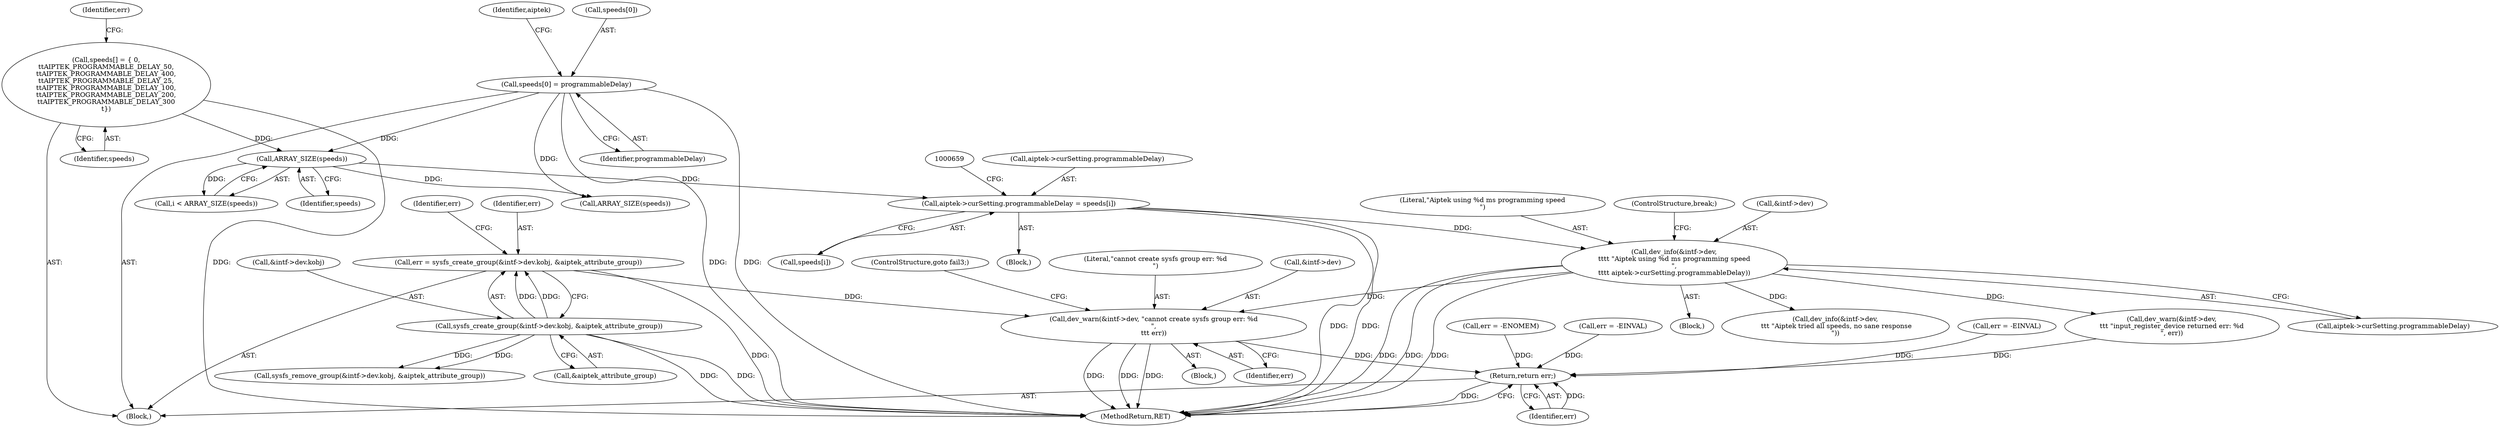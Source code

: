 digraph "0_linux_8e20cf2bce122ce9262d6034ee5d5b76fbb92f96@pointer" {
"1000717" [label="(Call,dev_warn(&intf->dev, \"cannot create sysfs group err: %d\n\",\n\t\t\t err))"];
"1000671" [label="(Call,dev_info(&intf->dev,\n\t\t\t\t \"Aiptek using %d ms programming speed\n\",\n\t\t\t\t aiptek->curSetting.programmableDelay))"];
"1000649" [label="(Call,aiptek->curSetting.programmableDelay = speeds[i])"];
"1000644" [label="(Call,ARRAY_SIZE(speeds))"];
"1000129" [label="(Call,speeds[] = { 0,\n\t\tAIPTEK_PROGRAMMABLE_DELAY_50,\n\t\tAIPTEK_PROGRAMMABLE_DELAY_400,\n\t\tAIPTEK_PROGRAMMABLE_DELAY_25,\n\t\tAIPTEK_PROGRAMMABLE_DELAY_100,\n\t\tAIPTEK_PROGRAMMABLE_DELAY_200,\n\t\tAIPTEK_PROGRAMMABLE_DELAY_300\n\t})"];
"1000136" [label="(Call,speeds[0] = programmableDelay)"];
"1000703" [label="(Call,err = sysfs_create_group(&intf->dev.kobj, &aiptek_attribute_group))"];
"1000705" [label="(Call,sysfs_create_group(&intf->dev.kobj, &aiptek_attribute_group))"];
"1000777" [label="(Return,return err;)"];
"1000778" [label="(Identifier,err)"];
"1000706" [label="(Call,&intf->dev.kobj)"];
"1000142" [label="(Identifier,aiptek)"];
"1000779" [label="(MethodReturn,RET)"];
"1000140" [label="(Identifier,programmableDelay)"];
"1000705" [label="(Call,sysfs_create_group(&intf->dev.kobj, &aiptek_attribute_group))"];
"1000703" [label="(Call,err = sysfs_create_group(&intf->dev.kobj, &aiptek_attribute_group))"];
"1000777" [label="(Return,return err;)"];
"1000704" [label="(Identifier,err)"];
"1000118" [label="(Block,)"];
"1000136" [label="(Call,speeds[0] = programmableDelay)"];
"1000672" [label="(Call,&intf->dev)"];
"1000129" [label="(Call,speeds[] = { 0,\n\t\tAIPTEK_PROGRAMMABLE_DELAY_50,\n\t\tAIPTEK_PROGRAMMABLE_DELAY_400,\n\t\tAIPTEK_PROGRAMMABLE_DELAY_25,\n\t\tAIPTEK_PROGRAMMABLE_DELAY_100,\n\t\tAIPTEK_PROGRAMMABLE_DELAY_200,\n\t\tAIPTEK_PROGRAMMABLE_DELAY_300\n\t})"];
"1000712" [label="(Call,&aiptek_attribute_group)"];
"1000650" [label="(Call,aiptek->curSetting.programmableDelay)"];
"1000671" [label="(Call,dev_info(&intf->dev,\n\t\t\t\t \"Aiptek using %d ms programming speed\n\",\n\t\t\t\t aiptek->curSetting.programmableDelay))"];
"1000645" [label="(Identifier,speeds)"];
"1000655" [label="(Call,speeds[i])"];
"1000670" [label="(Block,)"];
"1000715" [label="(Identifier,err)"];
"1000745" [label="(Call,sysfs_remove_group(&intf->dev.kobj, &aiptek_attribute_group))"];
"1000133" [label="(Identifier,err)"];
"1000580" [label="(Call,err = -EINVAL)"];
"1000734" [label="(Call,dev_warn(&intf->dev,\n\t\t\t \"input_register_device returned err: %d\n\", err))"];
"1000648" [label="(Block,)"];
"1000717" [label="(Call,dev_warn(&intf->dev, \"cannot create sysfs group err: %d\n\",\n\t\t\t err))"];
"1000689" [label="(Call,dev_info(&intf->dev,\n \t\t\t \"Aiptek tried all speeds, no sane response\n\"))"];
"1000718" [label="(Call,&intf->dev)"];
"1000716" [label="(Block,)"];
"1000644" [label="(Call,ARRAY_SIZE(speeds))"];
"1000642" [label="(Call,i < ARRAY_SIZE(speeds))"];
"1000132" [label="(Call,err = -ENOMEM)"];
"1000724" [label="(ControlStructure,goto fail3;)"];
"1000137" [label="(Call,speeds[0])"];
"1000677" [label="(Call,aiptek->curSetting.programmableDelay)"];
"1000695" [label="(Call,err = -EINVAL)"];
"1000130" [label="(Identifier,speeds)"];
"1000722" [label="(Literal,\"cannot create sysfs group err: %d\n\")"];
"1000676" [label="(Literal,\"Aiptek using %d ms programming speed\n\")"];
"1000686" [label="(Call,ARRAY_SIZE(speeds))"];
"1000682" [label="(ControlStructure,break;)"];
"1000723" [label="(Identifier,err)"];
"1000649" [label="(Call,aiptek->curSetting.programmableDelay = speeds[i])"];
"1000717" -> "1000716"  [label="AST: "];
"1000717" -> "1000723"  [label="CFG: "];
"1000718" -> "1000717"  [label="AST: "];
"1000722" -> "1000717"  [label="AST: "];
"1000723" -> "1000717"  [label="AST: "];
"1000724" -> "1000717"  [label="CFG: "];
"1000717" -> "1000779"  [label="DDG: "];
"1000717" -> "1000779"  [label="DDG: "];
"1000717" -> "1000779"  [label="DDG: "];
"1000671" -> "1000717"  [label="DDG: "];
"1000703" -> "1000717"  [label="DDG: "];
"1000717" -> "1000777"  [label="DDG: "];
"1000671" -> "1000670"  [label="AST: "];
"1000671" -> "1000677"  [label="CFG: "];
"1000672" -> "1000671"  [label="AST: "];
"1000676" -> "1000671"  [label="AST: "];
"1000677" -> "1000671"  [label="AST: "];
"1000682" -> "1000671"  [label="CFG: "];
"1000671" -> "1000779"  [label="DDG: "];
"1000671" -> "1000779"  [label="DDG: "];
"1000671" -> "1000779"  [label="DDG: "];
"1000649" -> "1000671"  [label="DDG: "];
"1000671" -> "1000689"  [label="DDG: "];
"1000671" -> "1000734"  [label="DDG: "];
"1000649" -> "1000648"  [label="AST: "];
"1000649" -> "1000655"  [label="CFG: "];
"1000650" -> "1000649"  [label="AST: "];
"1000655" -> "1000649"  [label="AST: "];
"1000659" -> "1000649"  [label="CFG: "];
"1000649" -> "1000779"  [label="DDG: "];
"1000649" -> "1000779"  [label="DDG: "];
"1000644" -> "1000649"  [label="DDG: "];
"1000644" -> "1000642"  [label="AST: "];
"1000644" -> "1000645"  [label="CFG: "];
"1000645" -> "1000644"  [label="AST: "];
"1000642" -> "1000644"  [label="CFG: "];
"1000644" -> "1000642"  [label="DDG: "];
"1000129" -> "1000644"  [label="DDG: "];
"1000136" -> "1000644"  [label="DDG: "];
"1000644" -> "1000686"  [label="DDG: "];
"1000129" -> "1000118"  [label="AST: "];
"1000129" -> "1000130"  [label="CFG: "];
"1000130" -> "1000129"  [label="AST: "];
"1000133" -> "1000129"  [label="CFG: "];
"1000129" -> "1000779"  [label="DDG: "];
"1000136" -> "1000118"  [label="AST: "];
"1000136" -> "1000140"  [label="CFG: "];
"1000137" -> "1000136"  [label="AST: "];
"1000140" -> "1000136"  [label="AST: "];
"1000142" -> "1000136"  [label="CFG: "];
"1000136" -> "1000779"  [label="DDG: "];
"1000136" -> "1000779"  [label="DDG: "];
"1000136" -> "1000686"  [label="DDG: "];
"1000703" -> "1000118"  [label="AST: "];
"1000703" -> "1000705"  [label="CFG: "];
"1000704" -> "1000703"  [label="AST: "];
"1000705" -> "1000703"  [label="AST: "];
"1000715" -> "1000703"  [label="CFG: "];
"1000703" -> "1000779"  [label="DDG: "];
"1000705" -> "1000703"  [label="DDG: "];
"1000705" -> "1000703"  [label="DDG: "];
"1000705" -> "1000712"  [label="CFG: "];
"1000706" -> "1000705"  [label="AST: "];
"1000712" -> "1000705"  [label="AST: "];
"1000705" -> "1000779"  [label="DDG: "];
"1000705" -> "1000779"  [label="DDG: "];
"1000705" -> "1000745"  [label="DDG: "];
"1000705" -> "1000745"  [label="DDG: "];
"1000777" -> "1000118"  [label="AST: "];
"1000777" -> "1000778"  [label="CFG: "];
"1000778" -> "1000777"  [label="AST: "];
"1000779" -> "1000777"  [label="CFG: "];
"1000777" -> "1000779"  [label="DDG: "];
"1000778" -> "1000777"  [label="DDG: "];
"1000695" -> "1000777"  [label="DDG: "];
"1000734" -> "1000777"  [label="DDG: "];
"1000580" -> "1000777"  [label="DDG: "];
"1000132" -> "1000777"  [label="DDG: "];
}
